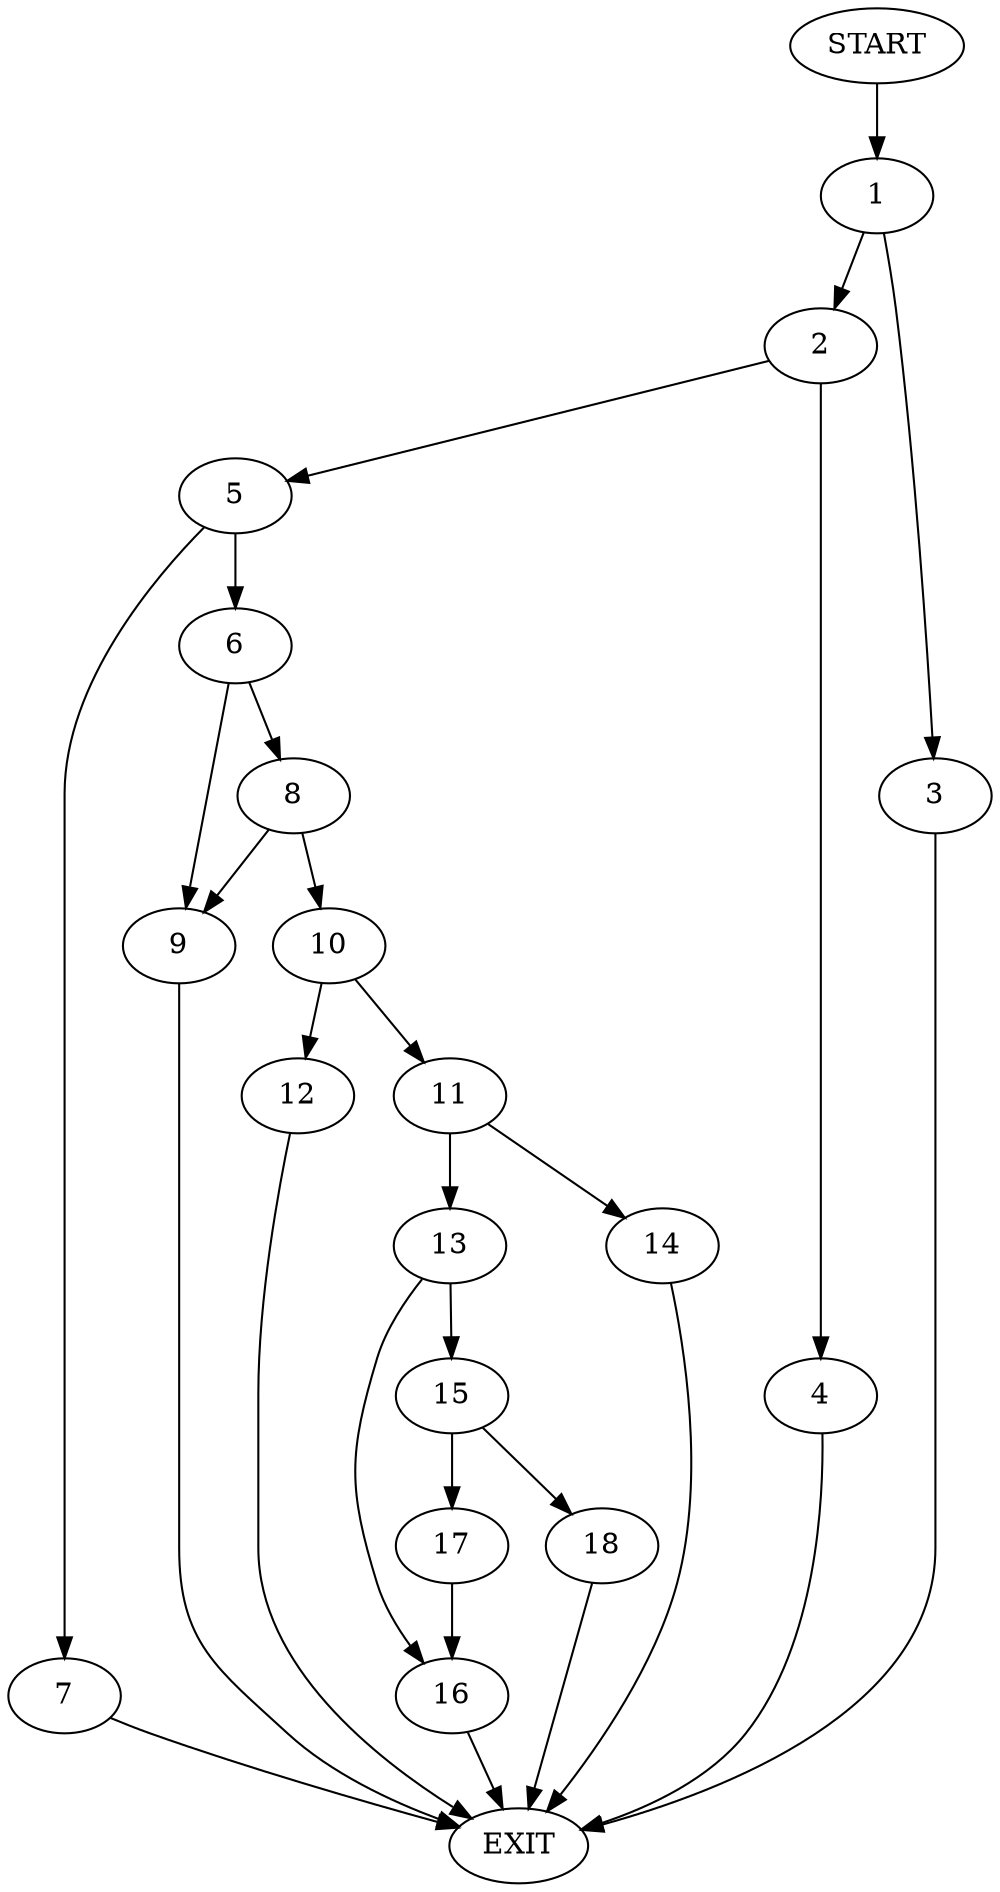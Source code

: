 digraph {
0 [label="START"]
19 [label="EXIT"]
0 -> 1
1 -> 2
1 -> 3
3 -> 19
2 -> 4
2 -> 5
4 -> 19
5 -> 6
5 -> 7
7 -> 19
6 -> 8
6 -> 9
8 -> 10
8 -> 9
9 -> 19
10 -> 11
10 -> 12
12 -> 19
11 -> 13
11 -> 14
13 -> 15
13 -> 16
14 -> 19
15 -> 17
15 -> 18
16 -> 19
18 -> 19
17 -> 16
}

